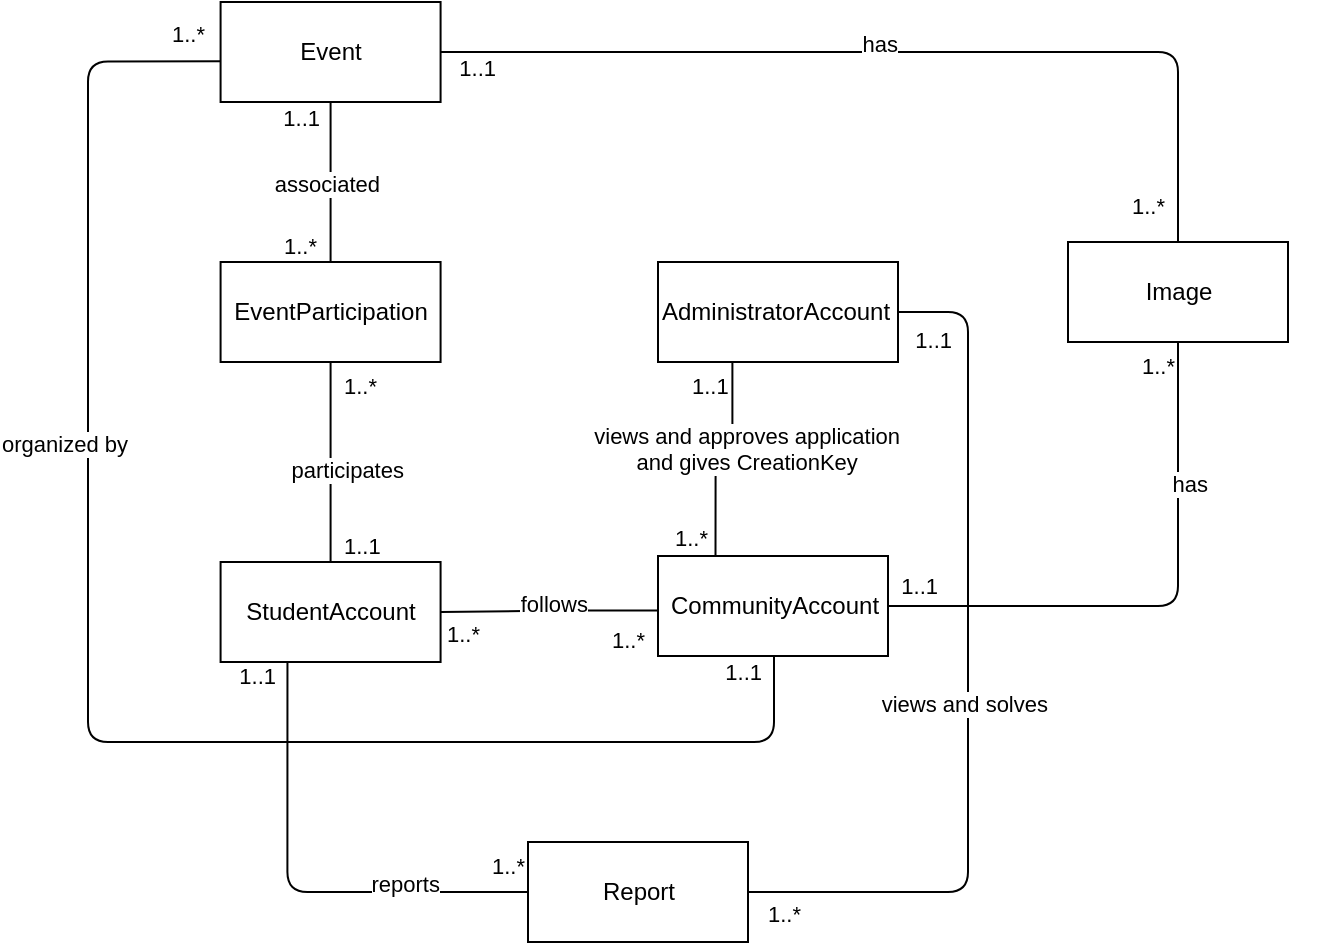 <mxfile version="13.5.1" type="device"><diagram id="C5RBs43oDa-KdzZeNtuy" name="Page-1"><mxGraphModel dx="1865" dy="1768" grid="1" gridSize="10" guides="1" tooltips="1" connect="1" arrows="1" fold="1" page="1" pageScale="1" pageWidth="827" pageHeight="1169" math="0" shadow="0"><root><mxCell id="WIyWlLk6GJQsqaUBKTNV-0"/><mxCell id="WIyWlLk6GJQsqaUBKTNV-1" parent="WIyWlLk6GJQsqaUBKTNV-0"/><mxCell id="Ba5FxdLqkeqpwZ7B7Oad-30" value="" style="endArrow=none;html=1;edgeStyle=orthogonalEdgeStyle;exitX=0.5;exitY=0;exitDx=0;exitDy=0;entryX=0.5;entryY=1;entryDx=0;entryDy=0;" parent="WIyWlLk6GJQsqaUBKTNV-1" source="KTJkWDY3lUcfOhD249yg-1" target="KTJkWDY3lUcfOhD249yg-0" edge="1"><mxGeometry relative="1" as="geometry"><mxPoint x="-28.71" y="20" as="sourcePoint"/><mxPoint x="-28.71" y="-48" as="targetPoint"/></mxGeometry></mxCell><mxCell id="Ba5FxdLqkeqpwZ7B7Oad-31" value="1..*" style="edgeLabel;resizable=0;html=1;align=left;verticalAlign=bottom;" parent="Ba5FxdLqkeqpwZ7B7Oad-30" connectable="0" vertex="1"><mxGeometry x="-1" relative="1" as="geometry"><mxPoint x="-25" as="offset"/></mxGeometry></mxCell><mxCell id="Ba5FxdLqkeqpwZ7B7Oad-32" value="1..1" style="edgeLabel;resizable=0;html=1;align=right;verticalAlign=bottom;" parent="Ba5FxdLqkeqpwZ7B7Oad-30" connectable="0" vertex="1"><mxGeometry x="1" relative="1" as="geometry"><mxPoint x="-5" y="16" as="offset"/></mxGeometry></mxCell><mxCell id="Ba5FxdLqkeqpwZ7B7Oad-33" value="associated" style="edgeLabel;resizable=0;html=1;align=right;verticalAlign=bottom;" parent="WIyWlLk6GJQsqaUBKTNV-1" connectable="0" vertex="1"><mxGeometry x="-3.71" y="-0.003" as="geometry"/></mxCell><mxCell id="Ba5FxdLqkeqpwZ7B7Oad-38" value="" style="endArrow=none;html=1;edgeStyle=orthogonalEdgeStyle;exitX=0.004;exitY=0.546;exitDx=0;exitDy=0;entryX=1;entryY=0.5;entryDx=0;entryDy=0;exitPerimeter=0;" parent="WIyWlLk6GJQsqaUBKTNV-1" source="KTJkWDY3lUcfOhD249yg-8" target="KTJkWDY3lUcfOhD249yg-2" edge="1"><mxGeometry relative="1" as="geometry"><mxPoint x="431.9" y="666.588" as="sourcePoint"/><mxPoint x="70" y="230" as="targetPoint"/><Array as="points"><mxPoint x="86" y="204"/></Array></mxGeometry></mxCell><mxCell id="Ba5FxdLqkeqpwZ7B7Oad-39" value="1..*" style="edgeLabel;resizable=0;html=1;align=left;verticalAlign=bottom;" parent="Ba5FxdLqkeqpwZ7B7Oad-38" connectable="0" vertex="1"><mxGeometry x="-1" relative="1" as="geometry"><mxPoint x="-25" y="23.41" as="offset"/></mxGeometry></mxCell><mxCell id="Ba5FxdLqkeqpwZ7B7Oad-40" value="1..*" style="edgeLabel;resizable=0;html=1;align=right;verticalAlign=bottom;" parent="Ba5FxdLqkeqpwZ7B7Oad-38" connectable="0" vertex="1"><mxGeometry x="1" relative="1" as="geometry"><mxPoint x="20.21" y="20" as="offset"/></mxGeometry></mxCell><mxCell id="Ba5FxdLqkeqpwZ7B7Oad-41" value="follows" style="edgeLabel;resizable=0;html=1;align=right;verticalAlign=bottom;" parent="WIyWlLk6GJQsqaUBKTNV-1" connectable="0" vertex="1"><mxGeometry x="100" y="209.997" as="geometry"/></mxCell><mxCell id="Ba5FxdLqkeqpwZ7B7Oad-44" value="" style="endArrow=none;html=1;edgeStyle=orthogonalEdgeStyle;entryX=1;entryY=0.5;entryDx=0;entryDy=0;exitX=1;exitY=0.5;exitDx=0;exitDy=0;" parent="WIyWlLk6GJQsqaUBKTNV-1" source="KTJkWDY3lUcfOhD249yg-11" target="KTJkWDY3lUcfOhD249yg-9" edge="1"><mxGeometry relative="1" as="geometry"><mxPoint x="930" y="-80" as="sourcePoint"/><mxPoint x="737" y="365" as="targetPoint"/><Array as="points"><mxPoint x="290" y="345"/><mxPoint x="290" y="55"/></Array></mxGeometry></mxCell><mxCell id="Ba5FxdLqkeqpwZ7B7Oad-45" value="1..*" style="edgeLabel;resizable=0;html=1;align=left;verticalAlign=bottom;" parent="Ba5FxdLqkeqpwZ7B7Oad-44" connectable="0" vertex="1"><mxGeometry x="-1" relative="1" as="geometry"><mxPoint x="8" y="19" as="offset"/></mxGeometry></mxCell><mxCell id="Ba5FxdLqkeqpwZ7B7Oad-46" value="1..1" style="edgeLabel;resizable=0;html=1;align=right;verticalAlign=bottom;" parent="Ba5FxdLqkeqpwZ7B7Oad-44" connectable="0" vertex="1"><mxGeometry x="1" relative="1" as="geometry"><mxPoint x="27.7" y="22.67" as="offset"/></mxGeometry></mxCell><mxCell id="Ba5FxdLqkeqpwZ7B7Oad-47" value="views and solves" style="edgeLabel;resizable=0;html=1;align=right;verticalAlign=bottom;" parent="WIyWlLk6GJQsqaUBKTNV-1" connectable="0" vertex="1"><mxGeometry x="330" y="259.997" as="geometry"/></mxCell><mxCell id="Ba5FxdLqkeqpwZ7B7Oad-48" value="" style="endArrow=none;html=1;edgeStyle=orthogonalEdgeStyle;entryX=0.304;entryY=0.995;entryDx=0;entryDy=0;entryPerimeter=0;exitX=0;exitY=0.5;exitDx=0;exitDy=0;" parent="WIyWlLk6GJQsqaUBKTNV-1" source="KTJkWDY3lUcfOhD249yg-11" target="KTJkWDY3lUcfOhD249yg-2" edge="1"><mxGeometry relative="1" as="geometry"><mxPoint x="120" y="345" as="sourcePoint"/><mxPoint x="72.588" y="562.458" as="targetPoint"/><Array as="points"><mxPoint x="-50" y="345"/></Array></mxGeometry></mxCell><mxCell id="Ba5FxdLqkeqpwZ7B7Oad-49" value="1..*" style="edgeLabel;resizable=0;html=1;align=left;verticalAlign=bottom;" parent="Ba5FxdLqkeqpwZ7B7Oad-48" connectable="0" vertex="1"><mxGeometry x="-1" relative="1" as="geometry"><mxPoint x="-20" y="-5" as="offset"/></mxGeometry></mxCell><mxCell id="Ba5FxdLqkeqpwZ7B7Oad-50" value="1..1" style="edgeLabel;resizable=0;html=1;align=right;verticalAlign=bottom;" parent="Ba5FxdLqkeqpwZ7B7Oad-48" connectable="0" vertex="1"><mxGeometry x="1" relative="1" as="geometry"><mxPoint x="-5" y="16" as="offset"/></mxGeometry></mxCell><mxCell id="Ba5FxdLqkeqpwZ7B7Oad-51" value="reports" style="edgeLabel;resizable=0;html=1;align=right;verticalAlign=bottom;" parent="WIyWlLk6GJQsqaUBKTNV-1" connectable="0" vertex="1"><mxGeometry x="26.29" y="349.997" as="geometry"/></mxCell><mxCell id="Ba5FxdLqkeqpwZ7B7Oad-52" value="" style="endArrow=none;html=1;edgeStyle=orthogonalEdgeStyle;exitX=0.011;exitY=0.593;exitDx=0;exitDy=0;entryX=0.5;entryY=1;entryDx=0;entryDy=0;exitPerimeter=0;" parent="WIyWlLk6GJQsqaUBKTNV-1" source="KTJkWDY3lUcfOhD249yg-0" target="KTJkWDY3lUcfOhD249yg-8" edge="1"><mxGeometry relative="1" as="geometry"><mxPoint x="-2.5" y="-225.0" as="sourcePoint"/><mxPoint x="464.1" y="663.962" as="targetPoint"/><Array as="points"><mxPoint x="-150" y="-70"/><mxPoint x="-150" y="270"/><mxPoint x="193" y="270"/><mxPoint x="193" y="227"/></Array></mxGeometry></mxCell><mxCell id="Ba5FxdLqkeqpwZ7B7Oad-53" value="1..*" style="edgeLabel;resizable=0;html=1;align=left;verticalAlign=bottom;" parent="Ba5FxdLqkeqpwZ7B7Oad-52" connectable="0" vertex="1"><mxGeometry x="-1" relative="1" as="geometry"><mxPoint x="-27.5" y="-5" as="offset"/></mxGeometry></mxCell><mxCell id="Ba5FxdLqkeqpwZ7B7Oad-54" value="1..1" style="edgeLabel;resizable=0;html=1;align=right;verticalAlign=bottom;" parent="Ba5FxdLqkeqpwZ7B7Oad-52" connectable="0" vertex="1"><mxGeometry x="1" relative="1" as="geometry"><mxPoint x="-5" y="16" as="offset"/></mxGeometry></mxCell><mxCell id="Ba5FxdLqkeqpwZ7B7Oad-55" value="organized by" style="edgeLabel;resizable=0;html=1;align=right;verticalAlign=bottom;" parent="WIyWlLk6GJQsqaUBKTNV-1" connectable="0" vertex="1"><mxGeometry x="-130" y="129.997" as="geometry"/></mxCell><mxCell id="Ba5FxdLqkeqpwZ7B7Oad-56" value="" style="endArrow=none;html=1;edgeStyle=orthogonalEdgeStyle;entryX=1;entryY=0.5;entryDx=0;entryDy=0;exitX=0.5;exitY=0;exitDx=0;exitDy=0;" parent="WIyWlLk6GJQsqaUBKTNV-1" target="KTJkWDY3lUcfOhD249yg-0" edge="1" source="KTJkWDY3lUcfOhD249yg-10"><mxGeometry relative="1" as="geometry"><mxPoint x="530" y="90" as="sourcePoint"/><mxPoint x="192.5" y="-147.0" as="targetPoint"/><Array as="points"><mxPoint x="395" y="-75"/></Array></mxGeometry></mxCell><mxCell id="Ba5FxdLqkeqpwZ7B7Oad-57" value="1..*" style="edgeLabel;resizable=0;html=1;align=left;verticalAlign=bottom;" parent="Ba5FxdLqkeqpwZ7B7Oad-56" connectable="0" vertex="1"><mxGeometry x="-1" relative="1" as="geometry"><mxPoint x="-25" y="-10" as="offset"/></mxGeometry></mxCell><mxCell id="Ba5FxdLqkeqpwZ7B7Oad-58" value="1..1" style="edgeLabel;resizable=0;html=1;align=right;verticalAlign=bottom;" parent="Ba5FxdLqkeqpwZ7B7Oad-56" connectable="0" vertex="1"><mxGeometry x="1" relative="1" as="geometry"><mxPoint x="28" y="16" as="offset"/></mxGeometry></mxCell><mxCell id="Ba5FxdLqkeqpwZ7B7Oad-59" value="has" style="edgeLabel;resizable=0;html=1;align=right;verticalAlign=bottom;" parent="WIyWlLk6GJQsqaUBKTNV-1" connectable="0" vertex="1"><mxGeometry x="255" y="-70.003" as="geometry"/></mxCell><mxCell id="Ba5FxdLqkeqpwZ7B7Oad-60" value="" style="endArrow=none;html=1;edgeStyle=orthogonalEdgeStyle;entryX=1;entryY=0.5;entryDx=0;entryDy=0;exitX=0.5;exitY=1;exitDx=0;exitDy=0;" parent="WIyWlLk6GJQsqaUBKTNV-1" source="KTJkWDY3lUcfOhD249yg-10" target="KTJkWDY3lUcfOhD249yg-8" edge="1"><mxGeometry relative="1" as="geometry"><mxPoint x="320" y="30" as="sourcePoint"/><mxPoint x="502.05" y="665.86" as="targetPoint"/><Array as="points"><mxPoint x="395" y="202"/></Array></mxGeometry></mxCell><mxCell id="Ba5FxdLqkeqpwZ7B7Oad-61" value="1..*" style="edgeLabel;resizable=0;html=1;align=left;verticalAlign=bottom;" parent="Ba5FxdLqkeqpwZ7B7Oad-60" connectable="0" vertex="1"><mxGeometry x="-1" relative="1" as="geometry"><mxPoint x="-20" y="20.0" as="offset"/></mxGeometry></mxCell><mxCell id="Ba5FxdLqkeqpwZ7B7Oad-62" value="1..1" style="edgeLabel;resizable=0;html=1;align=right;verticalAlign=bottom;" parent="Ba5FxdLqkeqpwZ7B7Oad-60" connectable="0" vertex="1"><mxGeometry x="1" relative="1" as="geometry"><mxPoint x="25.26" y="-2" as="offset"/></mxGeometry></mxCell><mxCell id="Ba5FxdLqkeqpwZ7B7Oad-63" value="has" style="edgeLabel;resizable=0;html=1;align=right;verticalAlign=bottom;" parent="WIyWlLk6GJQsqaUBKTNV-1" connectable="0" vertex="1"><mxGeometry x="410" y="149.997" as="geometry"/></mxCell><mxCell id="Ba5FxdLqkeqpwZ7B7Oad-64" value="" style="endArrow=none;html=1;edgeStyle=orthogonalEdgeStyle;exitX=0.31;exitY=1;exitDx=0;exitDy=0;exitPerimeter=0;entryX=0.25;entryY=0;entryDx=0;entryDy=0;" parent="WIyWlLk6GJQsqaUBKTNV-1" source="KTJkWDY3lUcfOhD249yg-9" target="KTJkWDY3lUcfOhD249yg-8" edge="1"><mxGeometry relative="1" as="geometry"><mxPoint x="460.44" y="195" as="sourcePoint"/><mxPoint x="173" y="160" as="targetPoint"/><Array as="points"/></mxGeometry></mxCell><mxCell id="Ba5FxdLqkeqpwZ7B7Oad-65" value="1..1" style="edgeLabel;resizable=0;html=1;align=left;verticalAlign=bottom;" parent="Ba5FxdLqkeqpwZ7B7Oad-64" connectable="0" vertex="1"><mxGeometry x="-1" relative="1" as="geometry"><mxPoint x="-22.2" y="20" as="offset"/></mxGeometry></mxCell><mxCell id="Ba5FxdLqkeqpwZ7B7Oad-66" value="1..*" style="edgeLabel;resizable=0;html=1;align=right;verticalAlign=bottom;" parent="Ba5FxdLqkeqpwZ7B7Oad-64" connectable="0" vertex="1"><mxGeometry x="1" relative="1" as="geometry"><mxPoint x="-3.0" y="-0.15" as="offset"/></mxGeometry></mxCell><mxCell id="Ba5FxdLqkeqpwZ7B7Oad-67" value="views and approves application&lt;br&gt;&lt;div style=&quot;text-align: center&quot;&gt;and gives CreationKey&lt;/div&gt;" style="edgeLabel;resizable=0;html=1;align=right;verticalAlign=bottom;" parent="WIyWlLk6GJQsqaUBKTNV-1" connectable="0" vertex="1"><mxGeometry x="470" y="129.997" as="geometry"><mxPoint x="-214" y="9" as="offset"/></mxGeometry></mxCell><mxCell id="KTJkWDY3lUcfOhD249yg-0" value="Event" style="html=1;" vertex="1" parent="WIyWlLk6GJQsqaUBKTNV-1"><mxGeometry x="-83.71" y="-100" width="110" height="50" as="geometry"/></mxCell><mxCell id="KTJkWDY3lUcfOhD249yg-1" value="EventParticipation" style="html=1;" vertex="1" parent="WIyWlLk6GJQsqaUBKTNV-1"><mxGeometry x="-83.71" y="30" width="110" height="50" as="geometry"/></mxCell><mxCell id="KTJkWDY3lUcfOhD249yg-2" value="StudentAccount" style="html=1;" vertex="1" parent="WIyWlLk6GJQsqaUBKTNV-1"><mxGeometry x="-83.71" y="180" width="110" height="50" as="geometry"/></mxCell><mxCell id="KTJkWDY3lUcfOhD249yg-4" value="" style="endArrow=none;html=1;edgeStyle=orthogonalEdgeStyle;exitX=0.5;exitY=0;exitDx=0;exitDy=0;entryX=0.5;entryY=1;entryDx=0;entryDy=0;" edge="1" parent="WIyWlLk6GJQsqaUBKTNV-1" source="KTJkWDY3lUcfOhD249yg-2" target="KTJkWDY3lUcfOhD249yg-1"><mxGeometry relative="1" as="geometry"><mxPoint x="-73.71" y="200" as="sourcePoint"/><mxPoint x="86.29" y="200" as="targetPoint"/></mxGeometry></mxCell><mxCell id="KTJkWDY3lUcfOhD249yg-5" value="1..1" style="edgeLabel;resizable=0;html=1;align=left;verticalAlign=bottom;" connectable="0" vertex="1" parent="KTJkWDY3lUcfOhD249yg-4"><mxGeometry x="-1" relative="1" as="geometry"><mxPoint x="5" as="offset"/></mxGeometry></mxCell><mxCell id="KTJkWDY3lUcfOhD249yg-6" value="1..*" style="edgeLabel;resizable=0;html=1;align=left;verticalAlign=bottom;" connectable="0" vertex="1" parent="KTJkWDY3lUcfOhD249yg-4"><mxGeometry x="1" relative="1" as="geometry"><mxPoint x="5" y="20" as="offset"/></mxGeometry></mxCell><mxCell id="KTJkWDY3lUcfOhD249yg-7" value="participates" style="edgeLabel;resizable=0;html=1;align=right;verticalAlign=bottom;" connectable="0" vertex="1" parent="WIyWlLk6GJQsqaUBKTNV-1"><mxGeometry x="-3.71" y="130.0" as="geometry"><mxPoint x="12" y="12" as="offset"/></mxGeometry></mxCell><mxCell id="KTJkWDY3lUcfOhD249yg-8" value="CommunityAccount" style="html=1;align=center;" vertex="1" parent="WIyWlLk6GJQsqaUBKTNV-1"><mxGeometry x="135" y="177" width="115" height="50" as="geometry"/></mxCell><mxCell id="KTJkWDY3lUcfOhD249yg-9" value="AdministratorAccount" style="html=1;align=left;" vertex="1" parent="WIyWlLk6GJQsqaUBKTNV-1"><mxGeometry x="135" y="30" width="120" height="50" as="geometry"/></mxCell><mxCell id="KTJkWDY3lUcfOhD249yg-10" value="Image" style="html=1;align=center;" vertex="1" parent="WIyWlLk6GJQsqaUBKTNV-1"><mxGeometry x="340" y="20" width="110" height="50" as="geometry"/></mxCell><mxCell id="KTJkWDY3lUcfOhD249yg-11" value="Report" style="html=1;align=center;" vertex="1" parent="WIyWlLk6GJQsqaUBKTNV-1"><mxGeometry x="70" y="320" width="110" height="50" as="geometry"/></mxCell></root></mxGraphModel></diagram></mxfile>